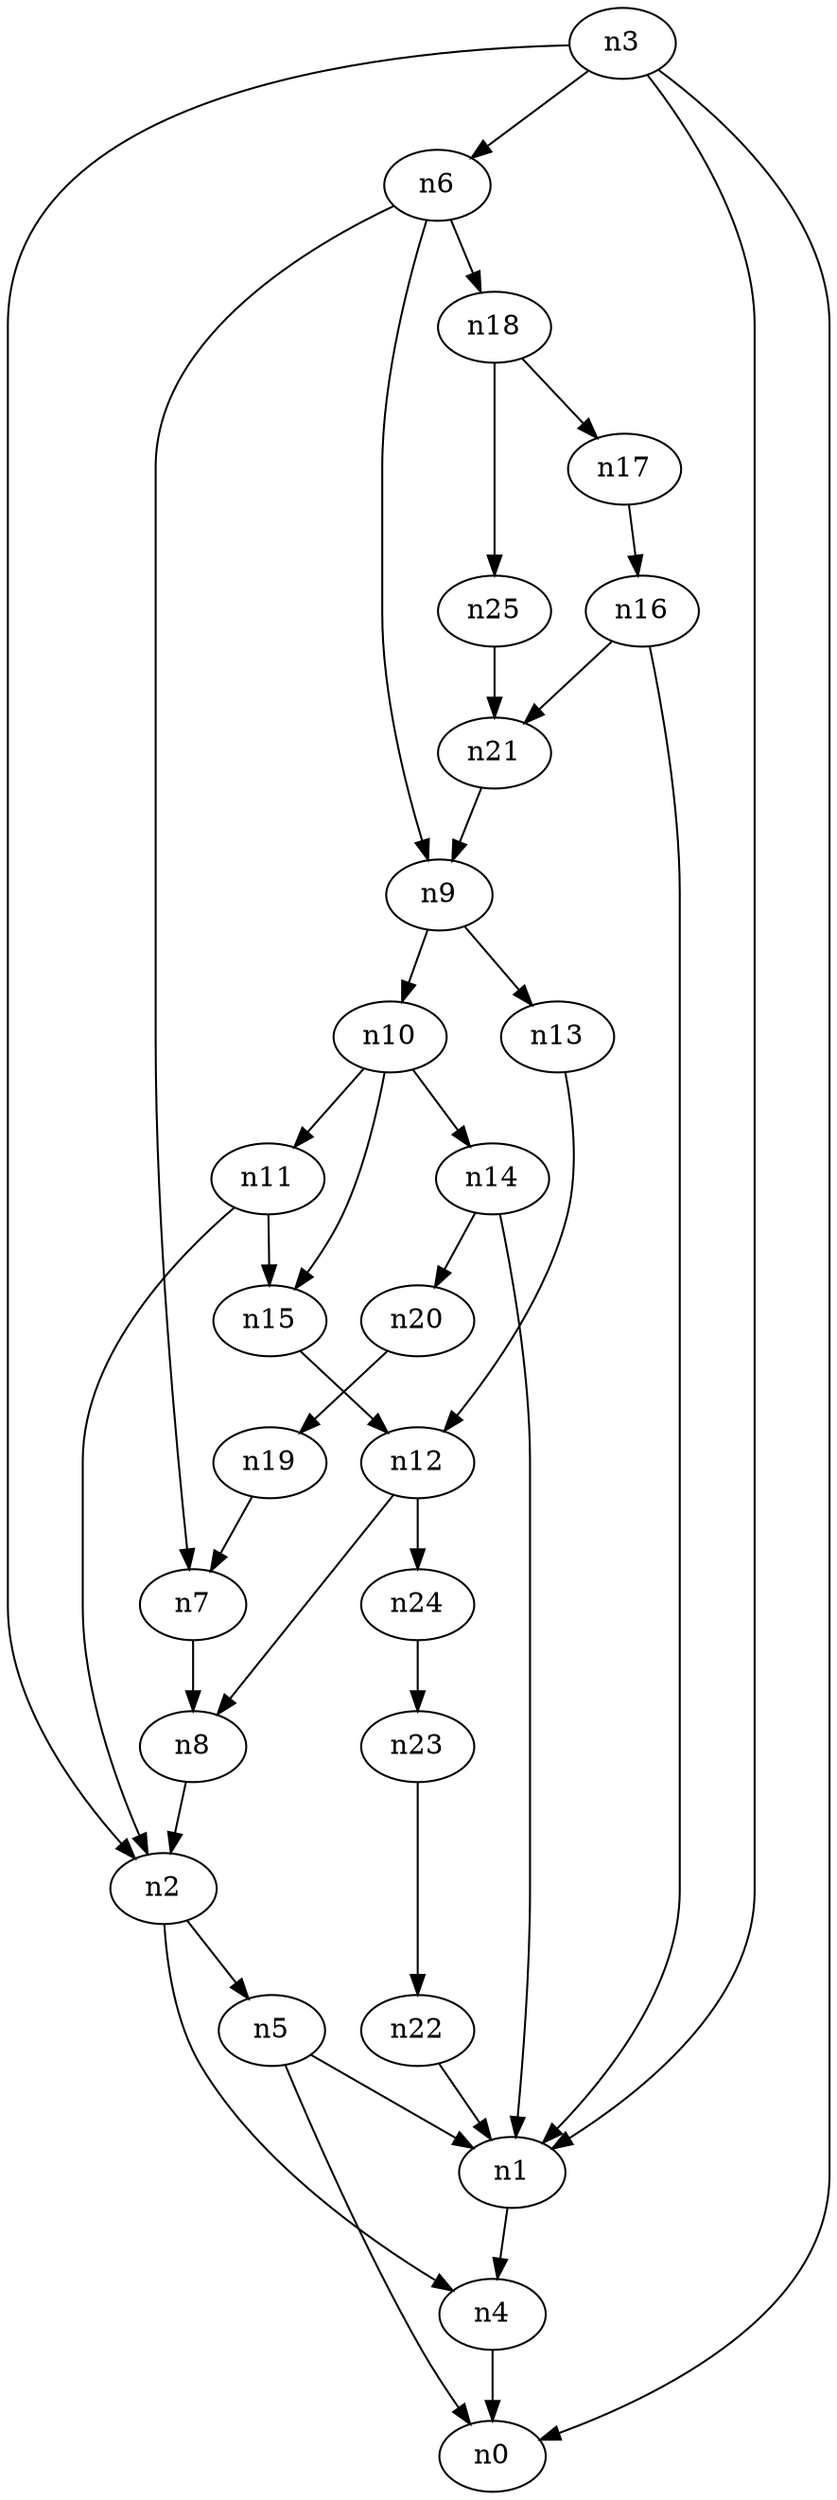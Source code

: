digraph G {
	n1 -> n4	 [_graphml_id=e4];
	n2 -> n4	 [_graphml_id=e7];
	n2 -> n5	 [_graphml_id=e8];
	n3 -> n0	 [_graphml_id=e0];
	n3 -> n1	 [_graphml_id=e3];
	n3 -> n2	 [_graphml_id=e6];
	n3 -> n6	 [_graphml_id=e9];
	n4 -> n0	 [_graphml_id=e1];
	n5 -> n0	 [_graphml_id=e2];
	n5 -> n1	 [_graphml_id=e5];
	n6 -> n7	 [_graphml_id=e10];
	n6 -> n9	 [_graphml_id=e13];
	n6 -> n18	 [_graphml_id=e27];
	n7 -> n8	 [_graphml_id=e11];
	n8 -> n2	 [_graphml_id=e12];
	n9 -> n10	 [_graphml_id=e14];
	n9 -> n13	 [_graphml_id=e19];
	n10 -> n11	 [_graphml_id=e15];
	n10 -> n14	 [_graphml_id=e21];
	n10 -> n15	 [_graphml_id=e22];
	n11 -> n2	 [_graphml_id=e16];
	n11 -> n15	 [_graphml_id=e23];
	n12 -> n8	 [_graphml_id=e17];
	n12 -> n24	 [_graphml_id=e37];
	n13 -> n12	 [_graphml_id=e18];
	n14 -> n1	 [_graphml_id=e20];
	n14 -> n20	 [_graphml_id=e30];
	n15 -> n12	 [_graphml_id=e33];
	n16 -> n1	 [_graphml_id=e24];
	n16 -> n21	 [_graphml_id=e31];
	n17 -> n16	 [_graphml_id=e25];
	n18 -> n17	 [_graphml_id=e26];
	n18 -> n25	 [_graphml_id=e39];
	n19 -> n7	 [_graphml_id=e28];
	n20 -> n19	 [_graphml_id=e29];
	n21 -> n9	 [_graphml_id=e32];
	n22 -> n1	 [_graphml_id=e34];
	n23 -> n22	 [_graphml_id=e35];
	n24 -> n23	 [_graphml_id=e36];
	n25 -> n21	 [_graphml_id=e38];
}
